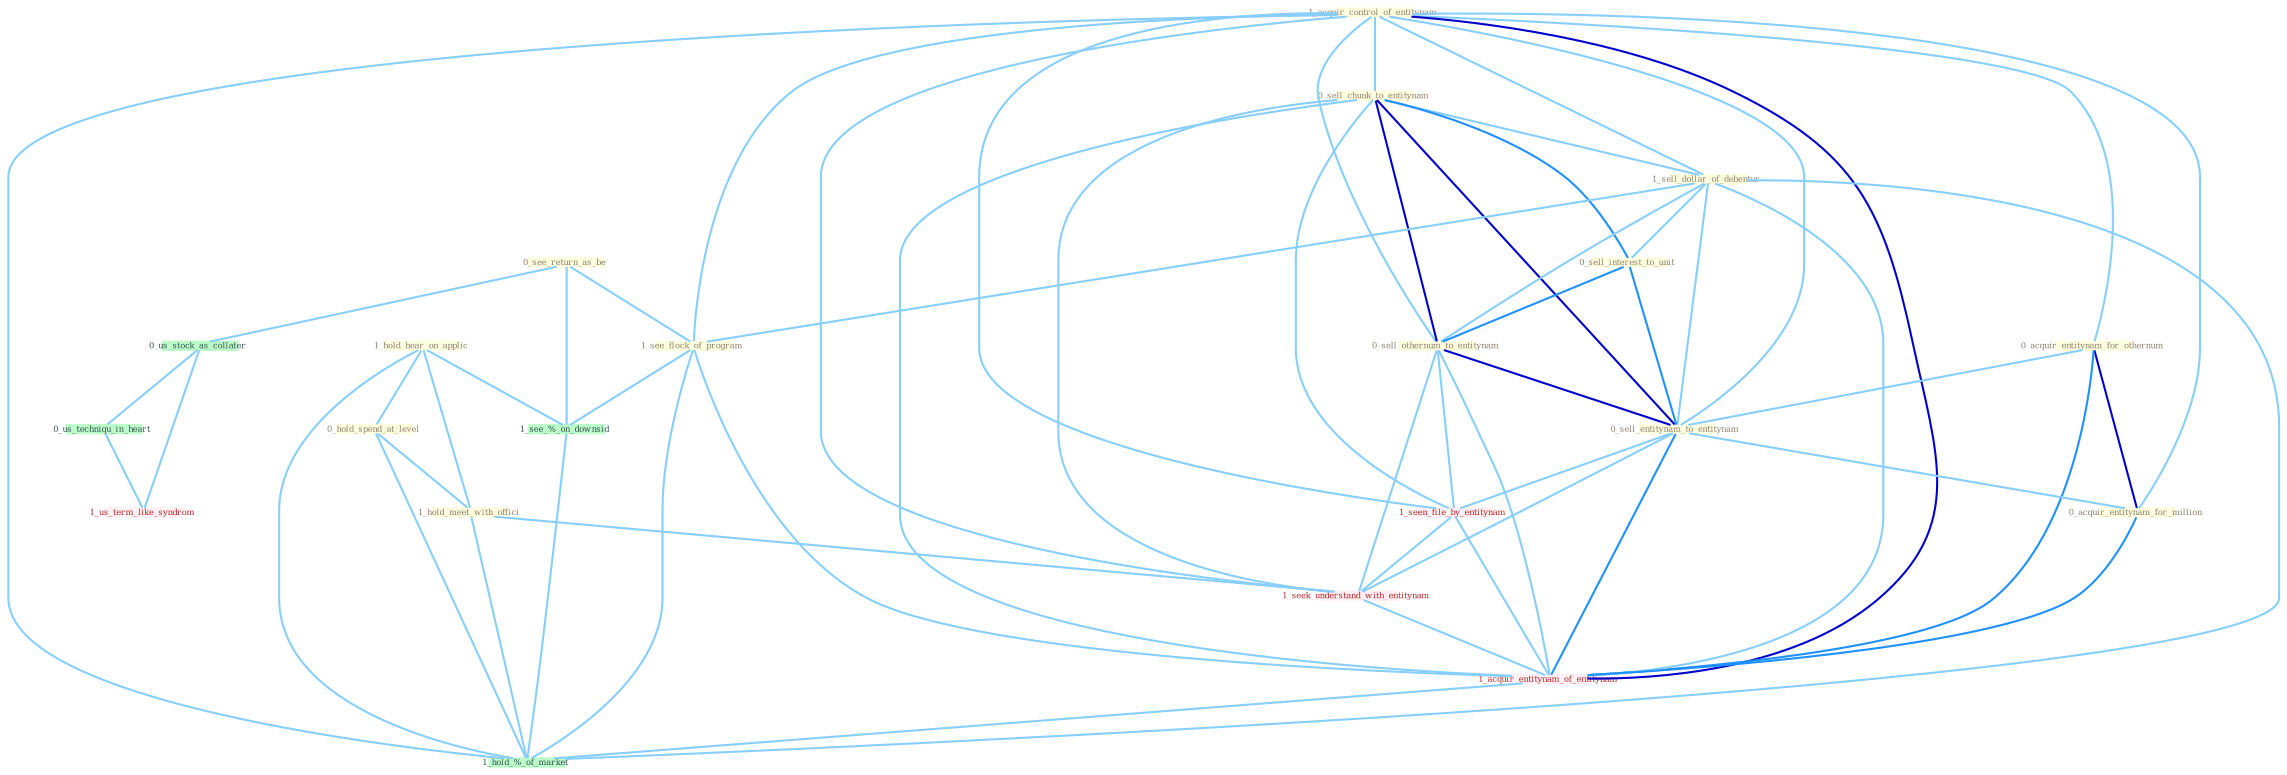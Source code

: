 Graph G{ 
    node
    [shape=polygon,style=filled,width=.5,height=.06,color="#BDFCC9",fixedsize=true,fontsize=4,
    fontcolor="#2f4f4f"];
    {node
    [color="#ffffe0", fontcolor="#8b7d6b"] "1_hold_hear_on_applic " "1_acquir_control_of_entitynam " "0_acquir_entitynam_for_othernum " "0_hold_spend_at_level " "0_see_return_as_be " "0_sell_chunk_to_entitynam " "1_sell_dollar_of_debentur " "0_sell_interest_to_unit " "1_see_flock_of_program " "0_sell_othernum_to_entitynam " "1_hold_meet_with_offici " "0_sell_entitynam_to_entitynam " "0_acquir_entitynam_for_million "}
{node [color="#fff0f5", fontcolor="#b22222"] "1_seen_file_by_entitynam " "1_seek_understand_with_entitynam " "1_acquir_entitynam_of_entitynam " "1_us_term_like_syndrom "}
edge [color="#B0E2FF"];

	"1_hold_hear_on_applic " -- "0_hold_spend_at_level " [w="1", color="#87cefa" ];
	"1_hold_hear_on_applic " -- "1_hold_meet_with_offici " [w="1", color="#87cefa" ];
	"1_hold_hear_on_applic " -- "1_see_%_on_downsid " [w="1", color="#87cefa" ];
	"1_hold_hear_on_applic " -- "1_hold_%_of_market " [w="1", color="#87cefa" ];
	"1_acquir_control_of_entitynam " -- "0_acquir_entitynam_for_othernum " [w="1", color="#87cefa" ];
	"1_acquir_control_of_entitynam " -- "0_sell_chunk_to_entitynam " [w="1", color="#87cefa" ];
	"1_acquir_control_of_entitynam " -- "1_sell_dollar_of_debentur " [w="1", color="#87cefa" ];
	"1_acquir_control_of_entitynam " -- "1_see_flock_of_program " [w="1", color="#87cefa" ];
	"1_acquir_control_of_entitynam " -- "0_sell_othernum_to_entitynam " [w="1", color="#87cefa" ];
	"1_acquir_control_of_entitynam " -- "0_sell_entitynam_to_entitynam " [w="1", color="#87cefa" ];
	"1_acquir_control_of_entitynam " -- "0_acquir_entitynam_for_million " [w="1", color="#87cefa" ];
	"1_acquir_control_of_entitynam " -- "1_seen_file_by_entitynam " [w="1", color="#87cefa" ];
	"1_acquir_control_of_entitynam " -- "1_seek_understand_with_entitynam " [w="1", color="#87cefa" ];
	"1_acquir_control_of_entitynam " -- "1_acquir_entitynam_of_entitynam " [w="3", color="#0000cd" , len=0.6];
	"1_acquir_control_of_entitynam " -- "1_hold_%_of_market " [w="1", color="#87cefa" ];
	"0_acquir_entitynam_for_othernum " -- "0_sell_entitynam_to_entitynam " [w="1", color="#87cefa" ];
	"0_acquir_entitynam_for_othernum " -- "0_acquir_entitynam_for_million " [w="3", color="#0000cd" , len=0.6];
	"0_acquir_entitynam_for_othernum " -- "1_acquir_entitynam_of_entitynam " [w="2", color="#1e90ff" , len=0.8];
	"0_hold_spend_at_level " -- "1_hold_meet_with_offici " [w="1", color="#87cefa" ];
	"0_hold_spend_at_level " -- "1_hold_%_of_market " [w="1", color="#87cefa" ];
	"0_see_return_as_be " -- "1_see_flock_of_program " [w="1", color="#87cefa" ];
	"0_see_return_as_be " -- "0_us_stock_as_collater " [w="1", color="#87cefa" ];
	"0_see_return_as_be " -- "1_see_%_on_downsid " [w="1", color="#87cefa" ];
	"0_sell_chunk_to_entitynam " -- "1_sell_dollar_of_debentur " [w="1", color="#87cefa" ];
	"0_sell_chunk_to_entitynam " -- "0_sell_interest_to_unit " [w="2", color="#1e90ff" , len=0.8];
	"0_sell_chunk_to_entitynam " -- "0_sell_othernum_to_entitynam " [w="3", color="#0000cd" , len=0.6];
	"0_sell_chunk_to_entitynam " -- "0_sell_entitynam_to_entitynam " [w="3", color="#0000cd" , len=0.6];
	"0_sell_chunk_to_entitynam " -- "1_seen_file_by_entitynam " [w="1", color="#87cefa" ];
	"0_sell_chunk_to_entitynam " -- "1_seek_understand_with_entitynam " [w="1", color="#87cefa" ];
	"0_sell_chunk_to_entitynam " -- "1_acquir_entitynam_of_entitynam " [w="1", color="#87cefa" ];
	"1_sell_dollar_of_debentur " -- "0_sell_interest_to_unit " [w="1", color="#87cefa" ];
	"1_sell_dollar_of_debentur " -- "1_see_flock_of_program " [w="1", color="#87cefa" ];
	"1_sell_dollar_of_debentur " -- "0_sell_othernum_to_entitynam " [w="1", color="#87cefa" ];
	"1_sell_dollar_of_debentur " -- "0_sell_entitynam_to_entitynam " [w="1", color="#87cefa" ];
	"1_sell_dollar_of_debentur " -- "1_acquir_entitynam_of_entitynam " [w="1", color="#87cefa" ];
	"1_sell_dollar_of_debentur " -- "1_hold_%_of_market " [w="1", color="#87cefa" ];
	"0_sell_interest_to_unit " -- "0_sell_othernum_to_entitynam " [w="2", color="#1e90ff" , len=0.8];
	"0_sell_interest_to_unit " -- "0_sell_entitynam_to_entitynam " [w="2", color="#1e90ff" , len=0.8];
	"1_see_flock_of_program " -- "1_acquir_entitynam_of_entitynam " [w="1", color="#87cefa" ];
	"1_see_flock_of_program " -- "1_see_%_on_downsid " [w="1", color="#87cefa" ];
	"1_see_flock_of_program " -- "1_hold_%_of_market " [w="1", color="#87cefa" ];
	"0_sell_othernum_to_entitynam " -- "0_sell_entitynam_to_entitynam " [w="3", color="#0000cd" , len=0.6];
	"0_sell_othernum_to_entitynam " -- "1_seen_file_by_entitynam " [w="1", color="#87cefa" ];
	"0_sell_othernum_to_entitynam " -- "1_seek_understand_with_entitynam " [w="1", color="#87cefa" ];
	"0_sell_othernum_to_entitynam " -- "1_acquir_entitynam_of_entitynam " [w="1", color="#87cefa" ];
	"1_hold_meet_with_offici " -- "1_seek_understand_with_entitynam " [w="1", color="#87cefa" ];
	"1_hold_meet_with_offici " -- "1_hold_%_of_market " [w="1", color="#87cefa" ];
	"0_sell_entitynam_to_entitynam " -- "0_acquir_entitynam_for_million " [w="1", color="#87cefa" ];
	"0_sell_entitynam_to_entitynam " -- "1_seen_file_by_entitynam " [w="1", color="#87cefa" ];
	"0_sell_entitynam_to_entitynam " -- "1_seek_understand_with_entitynam " [w="1", color="#87cefa" ];
	"0_sell_entitynam_to_entitynam " -- "1_acquir_entitynam_of_entitynam " [w="2", color="#1e90ff" , len=0.8];
	"0_acquir_entitynam_for_million " -- "1_acquir_entitynam_of_entitynam " [w="2", color="#1e90ff" , len=0.8];
	"1_seen_file_by_entitynam " -- "1_seek_understand_with_entitynam " [w="1", color="#87cefa" ];
	"1_seen_file_by_entitynam " -- "1_acquir_entitynam_of_entitynam " [w="1", color="#87cefa" ];
	"0_us_stock_as_collater " -- "0_us_techniqu_in_heart " [w="1", color="#87cefa" ];
	"0_us_stock_as_collater " -- "1_us_term_like_syndrom " [w="1", color="#87cefa" ];
	"1_seek_understand_with_entitynam " -- "1_acquir_entitynam_of_entitynam " [w="1", color="#87cefa" ];
	"1_acquir_entitynam_of_entitynam " -- "1_hold_%_of_market " [w="1", color="#87cefa" ];
	"0_us_techniqu_in_heart " -- "1_us_term_like_syndrom " [w="1", color="#87cefa" ];
	"1_see_%_on_downsid " -- "1_hold_%_of_market " [w="1", color="#87cefa" ];
}